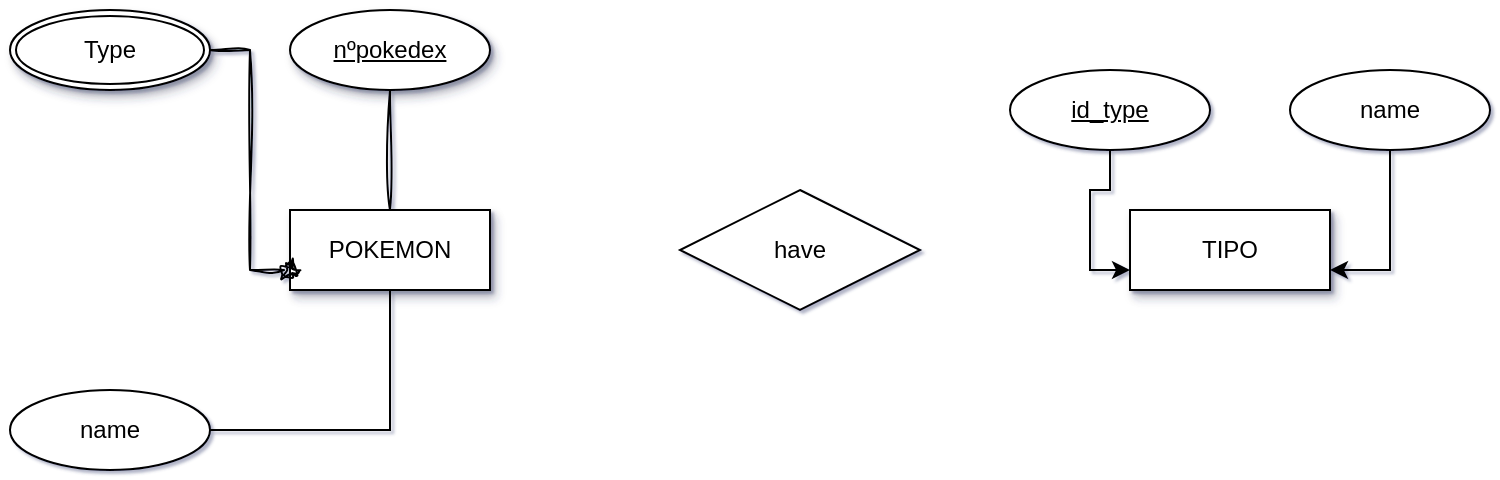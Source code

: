 <mxfile version="22.0.8" type="github">
  <diagram id="R2lEEEUBdFMjLlhIrx00" name="Page-1">
    <mxGraphModel dx="1434" dy="739" grid="1" gridSize="10" guides="1" tooltips="1" connect="1" arrows="1" fold="1" page="1" pageScale="1" pageWidth="850" pageHeight="1100" math="0" shadow="1" extFonts="Permanent Marker^https://fonts.googleapis.com/css?family=Permanent+Marker">
      <root>
        <mxCell id="0" />
        <mxCell id="1" parent="0" />
        <mxCell id="wPnlc7OekCiJpxB_j1T2-1" value="POKEMON" style="whiteSpace=wrap;html=1;align=center;rounded=0;glass=0;shadow=1;" vertex="1" parent="1">
          <mxGeometry x="170" y="290" width="100" height="40" as="geometry" />
        </mxCell>
        <mxCell id="wPnlc7OekCiJpxB_j1T2-2" value="TIPO" style="whiteSpace=wrap;html=1;align=center;rounded=0;shadow=1;" vertex="1" parent="1">
          <mxGeometry x="590" y="290" width="100" height="40" as="geometry" />
        </mxCell>
        <mxCell id="wPnlc7OekCiJpxB_j1T2-6" style="rounded=0;orthogonalLoop=1;jettySize=auto;html=1;entryX=0;entryY=0.75;entryDx=0;entryDy=0;edgeStyle=orthogonalEdgeStyle;endArrow=oval;endFill=0;sketch=1;curveFitting=1;jiggle=2;" edge="1" parent="1" source="wPnlc7OekCiJpxB_j1T2-3" target="wPnlc7OekCiJpxB_j1T2-1">
          <mxGeometry relative="1" as="geometry" />
        </mxCell>
        <mxCell id="wPnlc7OekCiJpxB_j1T2-3" value="Type" style="ellipse;shape=doubleEllipse;margin=3;whiteSpace=wrap;html=1;align=center;rounded=0;shadow=1;" vertex="1" parent="1">
          <mxGeometry x="30" y="190" width="100" height="40" as="geometry" />
        </mxCell>
        <mxCell id="wPnlc7OekCiJpxB_j1T2-8" style="edgeStyle=orthogonalEdgeStyle;rounded=0;orthogonalLoop=1;jettySize=auto;html=1;endArrow=none;endFill=0;sketch=1;curveFitting=1;jiggle=2;" edge="1" parent="1" source="wPnlc7OekCiJpxB_j1T2-7" target="wPnlc7OekCiJpxB_j1T2-1">
          <mxGeometry relative="1" as="geometry" />
        </mxCell>
        <mxCell id="wPnlc7OekCiJpxB_j1T2-7" value="&lt;div&gt;nºpokedex&lt;/div&gt;" style="ellipse;whiteSpace=wrap;html=1;align=center;fontStyle=4;rounded=0;shadow=1;" vertex="1" parent="1">
          <mxGeometry x="170" y="190" width="100" height="40" as="geometry" />
        </mxCell>
        <mxCell id="wPnlc7OekCiJpxB_j1T2-10" style="edgeStyle=orthogonalEdgeStyle;rounded=0;orthogonalLoop=1;jettySize=auto;html=1;endArrow=none;endFill=0;" edge="1" parent="1" source="wPnlc7OekCiJpxB_j1T2-9" target="wPnlc7OekCiJpxB_j1T2-1">
          <mxGeometry relative="1" as="geometry" />
        </mxCell>
        <mxCell id="wPnlc7OekCiJpxB_j1T2-9" value="name" style="ellipse;whiteSpace=wrap;html=1;align=center;" vertex="1" parent="1">
          <mxGeometry x="30" y="380" width="100" height="40" as="geometry" />
        </mxCell>
        <mxCell id="wPnlc7OekCiJpxB_j1T2-13" style="edgeStyle=orthogonalEdgeStyle;rounded=0;orthogonalLoop=1;jettySize=auto;html=1;entryX=0;entryY=0.75;entryDx=0;entryDy=0;" edge="1" parent="1" source="wPnlc7OekCiJpxB_j1T2-12" target="wPnlc7OekCiJpxB_j1T2-2">
          <mxGeometry relative="1" as="geometry" />
        </mxCell>
        <mxCell id="wPnlc7OekCiJpxB_j1T2-12" value="&lt;div&gt;id_type&lt;/div&gt;" style="ellipse;whiteSpace=wrap;html=1;align=center;fontStyle=4;" vertex="1" parent="1">
          <mxGeometry x="530" y="220" width="100" height="40" as="geometry" />
        </mxCell>
        <mxCell id="wPnlc7OekCiJpxB_j1T2-16" style="edgeStyle=orthogonalEdgeStyle;rounded=0;orthogonalLoop=1;jettySize=auto;html=1;entryX=1;entryY=0.75;entryDx=0;entryDy=0;" edge="1" parent="1" source="wPnlc7OekCiJpxB_j1T2-15" target="wPnlc7OekCiJpxB_j1T2-2">
          <mxGeometry relative="1" as="geometry" />
        </mxCell>
        <mxCell id="wPnlc7OekCiJpxB_j1T2-15" value="&lt;div&gt;name&lt;/div&gt;" style="ellipse;whiteSpace=wrap;html=1;align=center;" vertex="1" parent="1">
          <mxGeometry x="670" y="220" width="100" height="40" as="geometry" />
        </mxCell>
        <mxCell id="wPnlc7OekCiJpxB_j1T2-17" value="have" style="shape=rhombus;perimeter=rhombusPerimeter;whiteSpace=wrap;html=1;align=center;" vertex="1" parent="1">
          <mxGeometry x="365" y="280" width="120" height="60" as="geometry" />
        </mxCell>
      </root>
    </mxGraphModel>
  </diagram>
</mxfile>
